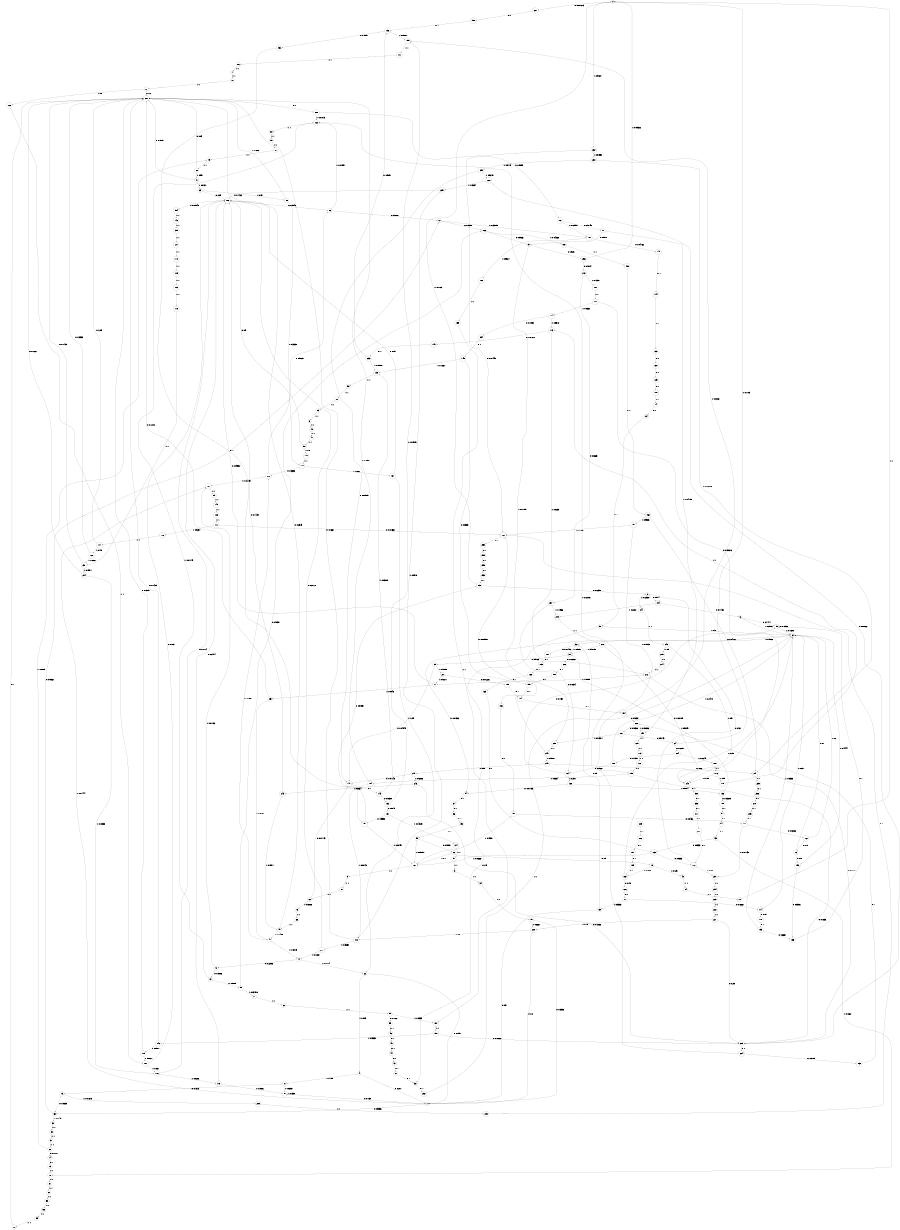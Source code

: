 digraph "ch3_face_grouped_diff_L17" {
size = "6,8.5";
ratio = "fill";
node [shape = circle];
node [fontsize = 24];
edge [fontsize = 24];
0 -> 227 [label = "0: 0.007273  "];
0 -> 232 [label = "1: 0.9927   "];
1 -> 63 [label = "0: 0.9856   "];
1 -> 121 [label = "1: 0.01444  "];
2 -> 134 [label = "0: 0.974    "];
2 -> 244 [label = "1: 0.02597  "];
3 -> 19 [label = "1: 1        "];
4 -> 1 [label = "0: 0.201    "];
4 -> 21 [label = "1: 0.799    "];
5 -> 256 [label = "0: 0.928    "];
5 -> 250 [label = "1: 0.07199  "];
6 -> 99 [label = "0: 0.7414   "];
6 -> 52 [label = "1: 0.2586   "];
7 -> 78 [label = "1: 1        "];
8 -> 84 [label = "1: 1        "];
9 -> 87 [label = "1: 1        "];
10 -> 0 [label = "1: 1        "];
11 -> 5 [label = "0: 0.958    "];
11 -> 251 [label = "1: 0.04199  "];
12 -> 166 [label = "0: 0.9608   "];
12 -> 187 [label = "1: 0.03915  "];
13 -> 95 [label = "0: 0.9885   "];
13 -> 122 [label = "1: 0.01149  "];
14 -> 73 [label = "0: 1        "];
15 -> 63 [label = "0: 0.9839   "];
15 -> 208 [label = "1: 0.01613  "];
16 -> 156 [label = "0: 0.9      "];
16 -> 52 [label = "1: 0.1      "];
17 -> 114 [label = "0: 0.6667   "];
17 -> 69 [label = "1: 0.3333   "];
18 -> 169 [label = "0: 0.875    "];
18 -> 43 [label = "1: 0.125    "];
19 -> 48 [label = "1: 1        "];
20 -> 185 [label = "0: 0.07226  "];
20 -> 77 [label = "1: 0.9277   "];
21 -> 15 [label = "0: 0.1615   "];
21 -> 51 [label = "1: 0.8385   "];
22 -> 1 [label = "0: 0.195    "];
22 -> 4 [label = "1: 0.805    "];
23 -> 186 [label = "0: 0.25     "];
23 -> 98 [label = "1: 0.75     "];
24 -> 204 [label = "0: 0.8297   "];
24 -> 0 [label = "1: 0.1703   "];
25 -> 26 [label = "0: 0.9091   "];
25 -> 161 [label = "1: 0.09091  "];
26 -> 18 [label = "0: 0.9      "];
26 -> 161 [label = "1: 0.1      "];
27 -> 38 [label = "0: 1        "];
28 -> 14 [label = "0: 0.1111   "];
28 -> 79 [label = "1: 0.8889   "];
29 -> 147 [label = "0: 0.04949  "];
29 -> 20 [label = "1: 0.9505   "];
30 -> 226 [label = "0: 0.02367  "];
30 -> 29 [label = "1: 0.9763   "];
31 -> 28 [label = "1: 1        "];
32 -> 107 [label = "0: 0.01486  "];
32 -> 30 [label = "1: 0.9851   "];
33 -> 31 [label = "1: 1        "];
34 -> 10 [label = "1: 1        "];
35 -> 25 [label = "0: 1        "];
36 -> 35 [label = "0: 1        "];
37 -> 36 [label = "0: 1        "];
38 -> 252 [label = "0: 1        "];
39 -> 80 [label = "1: 1        "];
40 -> 202 [label = "0: 0.1981   "];
40 -> 47 [label = "1: 0.8019   "];
41 -> 201 [label = "0: 0.1579   "];
41 -> 23 [label = "1: 0.8421   "];
42 -> 27 [label = "0: 1        "];
43 -> 34 [label = "1: 1        "];
44 -> 42 [label = "0: 1        "];
45 -> 44 [label = "0: 1        "];
46 -> 45 [label = "0: 1        "];
47 -> 72 [label = "0: 0.2286   "];
47 -> 22 [label = "1: 0.7714   "];
48 -> 50 [label = "1: 1        "];
49 -> 201 [label = "0: 0.2515   "];
49 -> 40 [label = "1: 0.7485   "];
50 -> 186 [label = "0: 0.5      "];
50 -> 179 [label = "1: 0.5      "];
51 -> 1 [label = "0: 0.165    "];
51 -> 51 [label = "1: 0.835    "];
52 -> 54 [label = "0: 0.01322  "];
52 -> 32 [label = "1: 0.9868   "];
53 -> 33 [label = "1: 1        "];
54 -> 37 [label = "0: 1        "];
55 -> 46 [label = "0: 1        "];
56 -> 39 [label = "1: 1        "];
57 -> 38 [label = "0: 0.5      "];
57 -> 52 [label = "1: 0.5      "];
58 -> 56 [label = "1: 1        "];
59 -> 55 [label = "0: 0.1667   "];
59 -> 157 [label = "1: 0.8333   "];
60 -> 58 [label = "1: 1        "];
61 -> 60 [label = "1: 1        "];
62 -> 59 [label = "1: 1        "];
63 -> 12 [label = "0: 0.9852   "];
63 -> 53 [label = "1: 0.0148   "];
64 -> 57 [label = "0: 1        "];
65 -> 201 [label = "0: 0.1213   "];
65 -> 40 [label = "1: 0.8787   "];
66 -> 49 [label = "1: 1        "];
67 -> 201 [label = "0: 0.2      "];
67 -> 102 [label = "1: 0.8      "];
68 -> 201 [label = "0: 0.05     "];
68 -> 41 [label = "1: 0.95     "];
69 -> 1 [label = "0: 0.5      "];
69 -> 32 [label = "1: 0.5      "];
70 -> 61 [label = "1: 1        "];
71 -> 62 [label = "1: 1        "];
72 -> 13 [label = "0: 0.9886   "];
72 -> 121 [label = "1: 0.01136  "];
73 -> 70 [label = "1: 1        "];
74 -> 64 [label = "0: 1        "];
75 -> 1 [label = "0: 0.3333   "];
75 -> 220 [label = "1: 0.6667   "];
76 -> 66 [label = "1: 1        "];
77 -> 186 [label = "0: 0.09567  "];
77 -> 65 [label = "1: 0.9043   "];
78 -> 67 [label = "1: 1        "];
79 -> 68 [label = "1: 1        "];
80 -> 201 [label = "0: 1        "];
81 -> 79 [label = "1: 1        "];
82 -> 147 [label = "0: 0.07143  "];
82 -> 76 [label = "1: 0.9286   "];
83 -> 3 [label = "1: 1        "];
84 -> 75 [label = "1: 1        "];
85 -> 81 [label = "1: 1        "];
86 -> 7 [label = "1: 1        "];
87 -> 82 [label = "1: 1        "];
88 -> 83 [label = "1: 1        "];
89 -> 140 [label = "1: 1        "];
90 -> 85 [label = "1: 1        "];
91 -> 8 [label = "1: 1        "];
92 -> 88 [label = "1: 1        "];
93 -> 163 [label = "0: 0.8333   "];
93 -> 70 [label = "1: 0.1667   "];
94 -> 93 [label = "0: 1        "];
95 -> 166 [label = "0: 0.9651   "];
95 -> 71 [label = "1: 0.03488  "];
96 -> 12 [label = "0: 0.9801   "];
96 -> 122 [label = "1: 0.01991  "];
97 -> 94 [label = "0: 1        "];
98 -> 201 [label = "0: 0.6667   "];
98 -> 178 [label = "1: 0.3333   "];
99 -> 99 [label = "0: 0.8392   "];
99 -> 52 [label = "1: 0.1608   "];
100 -> 74 [label = "0: 1        "];
101 -> 186 [label = "0: 0.169    "];
101 -> 116 [label = "1: 0.831    "];
102 -> 101 [label = "1: 1        "];
103 -> 118 [label = "1: 1        "];
104 -> 201 [label = "0: 0.1957   "];
104 -> 218 [label = "1: 0.8043   "];
105 -> 103 [label = "1: 1        "];
106 -> 117 [label = "1: 1        "];
107 -> 183 [label = "0: 1        "];
108 -> 97 [label = "0: 1        "];
109 -> 265 [label = "0: 0.1636   "];
109 -> 104 [label = "1: 0.8364   "];
110 -> 105 [label = "1: 1        "];
111 -> 260 [label = "0: 0.07692  "];
111 -> 106 [label = "1: 0.9231   "];
112 -> 109 [label = "1: 1        "];
113 -> 112 [label = "1: 1        "];
114 -> 170 [label = "0: 0.75     "];
114 -> 52 [label = "1: 0.25     "];
115 -> 186 [label = "0: 0.2414   "];
115 -> 51 [label = "1: 0.7586   "];
116 -> 186 [label = "0: 0.1714   "];
116 -> 115 [label = "1: 0.8286   "];
117 -> 201 [label = "0: 0.25     "];
117 -> 120 [label = "1: 0.75     "];
118 -> 231 [label = "1: 1        "];
119 -> 201 [label = "0: 0.1389   "];
119 -> 101 [label = "1: 0.8611   "];
120 -> 201 [label = "0: 0.3333   "];
120 -> 231 [label = "1: 0.6667   "];
121 -> 89 [label = "1: 1        "];
122 -> 90 [label = "1: 1        "];
123 -> 92 [label = "1: 1        "];
124 -> 91 [label = "1: 1        "];
125 -> 100 [label = "0: 1        "];
126 -> 17 [label = "0: 1        "];
127 -> 110 [label = "1: 1        "];
128 -> 111 [label = "1: 1        "];
129 -> 113 [label = "1: 1        "];
130 -> 125 [label = "0: 1        "];
131 -> 191 [label = "0: 0.9538   "];
131 -> 124 [label = "1: 0.04615  "];
132 -> 131 [label = "0: 0.9848   "];
132 -> 155 [label = "1: 0.01515  "];
133 -> 130 [label = "0: 1        "];
134 -> 6 [label = "0: 0.7733   "];
134 -> 219 [label = "1: 0.2267   "];
135 -> 99 [label = "0: 1        "];
136 -> 108 [label = "0: 0.03509  "];
136 -> 30 [label = "1: 0.9649   "];
137 -> 186 [label = "0: 0.75     "];
137 -> 22 [label = "1: 0.25     "];
138 -> 54 [label = "0: 0.01156  "];
138 -> 136 [label = "1: 0.9884   "];
139 -> 127 [label = "1: 1        "];
140 -> 128 [label = "1: 1        "];
141 -> 86 [label = "1: 1        "];
142 -> 139 [label = "1: 1        "];
143 -> 132 [label = "0: 0.9699   "];
143 -> 123 [label = "1: 0.03008  "];
144 -> 133 [label = "0: 1        "];
145 -> 195 [label = "0: 0.8333   "];
145 -> 123 [label = "1: 0.1667   "];
146 -> 201 [label = "0: 0.1429   "];
146 -> 119 [label = "1: 0.8571   "];
147 -> 143 [label = "0: 1        "];
148 -> 144 [label = "0: 1        "];
149 -> 233 [label = "0: 1        "];
150 -> 265 [label = "0: 0.06667  "];
150 -> 146 [label = "1: 0.9333   "];
151 -> 260 [label = "0: 0.1087   "];
151 -> 109 [label = "1: 0.8913   "];
152 -> 241 [label = "0: 0.04167  "];
152 -> 151 [label = "1: 0.9583   "];
153 -> 135 [label = "0: 0.6667   "];
153 -> 52 [label = "1: 0.3333   "];
154 -> 142 [label = "1: 1        "];
155 -> 141 [label = "1: 1        "];
156 -> 135 [label = "0: 0.5556   "];
156 -> 52 [label = "1: 0.4444   "];
157 -> 150 [label = "1: 1        "];
158 -> 152 [label = "1: 1        "];
159 -> 157 [label = "1: 1        "];
160 -> 158 [label = "1: 1        "];
161 -> 9 [label = "1: 1        "];
162 -> 16 [label = "0: 0.8      "];
162 -> 52 [label = "1: 0.2      "];
163 -> 172 [label = "0: 0.9333   "];
163 -> 161 [label = "1: 0.06667  "];
164 -> 99 [label = "0: 0.769    "];
164 -> 138 [label = "1: 0.231    "];
165 -> 163 [label = "0: 1        "];
166 -> 5 [label = "0: 0.9563   "];
166 -> 160 [label = "1: 0.04368  "];
167 -> 11 [label = "0: 0.9745   "];
167 -> 187 [label = "1: 0.02551  "];
168 -> 165 [label = "0: 1        "];
169 -> 126 [label = "0: 0.75     "];
169 -> 52 [label = "1: 0.25     "];
170 -> 153 [label = "0: 1        "];
171 -> 162 [label = "0: 0.9286   "];
171 -> 257 [label = "1: 0.07143  "];
172 -> 2 [label = "0: 0.92     "];
172 -> 257 [label = "1: 0.08     "];
173 -> 149 [label = "0: 0.07612  "];
173 -> 212 [label = "1: 0.9239   "];
174 -> 234 [label = "0: 0.0458   "];
174 -> 173 [label = "1: 0.9542   "];
175 -> 173 [label = "1: 1        "];
176 -> 240 [label = "0: 0.05     "];
176 -> 175 [label = "1: 0.95     "];
177 -> 240 [label = "0: 0.03676  "];
177 -> 174 [label = "1: 0.9632   "];
178 -> 202 [label = "0: 0.3333   "];
178 -> 137 [label = "1: 0.6667   "];
179 -> 178 [label = "1: 1        "];
180 -> 176 [label = "1: 1        "];
181 -> 177 [label = "1: 1        "];
182 -> 159 [label = "1: 1        "];
183 -> 168 [label = "0: 1        "];
184 -> 194 [label = "0: 1        "];
185 -> 184 [label = "0: 1        "];
186 -> 96 [label = "0: 0.9946   "];
186 -> 154 [label = "1: 0.00545  "];
187 -> 148 [label = "0: 0.04762  "];
187 -> 182 [label = "1: 0.9524   "];
188 -> 164 [label = "0: 0.7522   "];
188 -> 52 [label = "1: 0.2478   "];
189 -> 169 [label = "0: 1        "];
190 -> 171 [label = "0: 0.8462   "];
190 -> 161 [label = "1: 0.1538   "];
191 -> 213 [label = "0: 0.9155   "];
191 -> 161 [label = "1: 0.08451  "];
192 -> 190 [label = "0: 1        "];
193 -> 191 [label = "0: 1        "];
194 -> 262 [label = "0: 0.9697   "];
194 -> 155 [label = "1: 0.0303   "];
195 -> 192 [label = "0: 1        "];
196 -> 193 [label = "0: 0.9091   "];
196 -> 155 [label = "1: 0.09091  "];
197 -> 189 [label = "0: 1        "];
198 -> 195 [label = "0: 1        "];
199 -> 196 [label = "0: 1        "];
200 -> 167 [label = "0: 0.9899   "];
200 -> 122 [label = "1: 0.01013  "];
201 -> 200 [label = "0: 1        "];
202 -> 96 [label = "0: 0.9825   "];
202 -> 121 [label = "1: 0.01754  "];
203 -> 260 [label = "0: 1        "];
204 -> 188 [label = "0: 0.7351   "];
204 -> 180 [label = "1: 0.2649   "];
205 -> 171 [label = "0: 1        "];
206 -> 197 [label = "0: 1        "];
207 -> 172 [label = "0: 1        "];
208 -> 203 [label = "1: 1        "];
209 -> 206 [label = "0: 1        "];
210 -> 205 [label = "0: 1        "];
211 -> 207 [label = "0: 1        "];
212 -> 265 [label = "0: 0.1111   "];
212 -> 77 [label = "1: 0.8889   "];
213 -> 2 [label = "0: 0.8235   "];
213 -> 0 [label = "1: 0.1765   "];
214 -> 212 [label = "1: 1        "];
215 -> 214 [label = "1: 1        "];
216 -> 240 [label = "0: 0.02105  "];
216 -> 30 [label = "1: 0.9789   "];
217 -> 186 [label = "0: 0.2712   "];
217 -> 47 [label = "1: 0.7288   "];
218 -> 201 [label = "0: 0.1631   "];
218 -> 217 [label = "1: 0.8369   "];
219 -> 216 [label = "1: 1        "];
220 -> 1 [label = "0: 0.2      "];
220 -> 218 [label = "1: 0.8      "];
221 -> 265 [label = "0: 0.25     "];
221 -> 220 [label = "1: 0.75     "];
222 -> 221 [label = "1: 1        "];
223 -> 222 [label = "1: 1        "];
224 -> 201 [label = "0: 0.1667   "];
224 -> 116 [label = "1: 0.8333   "];
225 -> 186 [label = "0: 0.1422   "];
225 -> 218 [label = "1: 0.8578   "];
226 -> 198 [label = "0: 1        "];
227 -> 199 [label = "0: 1        "];
228 -> 265 [label = "0: 0.07661  "];
228 -> 225 [label = "1: 0.9234   "];
229 -> 147 [label = "0: 0.07519  "];
229 -> 228 [label = "1: 0.9248   "];
230 -> 241 [label = "0: 0.02206  "];
230 -> 229 [label = "1: 0.9779   "];
231 -> 201 [label = "0: 0.1429   "];
231 -> 224 [label = "1: 0.8571   "];
232 -> 260 [label = "0: 0.01449  "];
232 -> 230 [label = "1: 0.9855   "];
233 -> 196 [label = "0: 0.9091   "];
233 -> 123 [label = "1: 0.09091  "];
234 -> 145 [label = "0: 1        "];
235 -> 211 [label = "0: 1        "];
236 -> 210 [label = "0: 1        "];
237 -> 164 [label = "0: 0.8034   "];
237 -> 219 [label = "1: 0.1966   "];
238 -> 235 [label = "0: 1        "];
239 -> 236 [label = "0: 1        "];
240 -> 238 [label = "0: 1        "];
241 -> 239 [label = "0: 1        "];
242 -> 237 [label = "0: 0.8663   "];
242 -> 181 [label = "1: 0.1337   "];
243 -> 240 [label = "0: 0.5      "];
243 -> 215 [label = "1: 0.5      "];
244 -> 243 [label = "1: 1        "];
245 -> 186 [label = "0: 0.1429   "];
245 -> 49 [label = "1: 0.8571   "];
246 -> 265 [label = "0: 0.1366   "];
246 -> 245 [label = "1: 0.8634   "];
247 -> 147 [label = "0: 0.07143  "];
247 -> 246 [label = "1: 0.9286   "];
248 -> 241 [label = "0: 0.02     "];
248 -> 247 [label = "1: 0.98     "];
249 -> 260 [label = "0: 0.009901  "];
249 -> 248 [label = "1: 0.9901   "];
250 -> 249 [label = "1: 1        "];
251 -> 129 [label = "1: 1        "];
252 -> 52 [label = "1: 1        "];
253 -> 213 [label = "0: 1        "];
254 -> 223 [label = "1: 1        "];
255 -> 253 [label = "0: 1        "];
256 -> 242 [label = "0: 0.9047   "];
256 -> 0 [label = "1: 0.09532  "];
257 -> 254 [label = "1: 1        "];
258 -> 255 [label = "0: 1        "];
259 -> 258 [label = "0: 1        "];
260 -> 259 [label = "0: 1        "];
261 -> 24 [label = "0: 0.9143   "];
261 -> 250 [label = "1: 0.08571  "];
262 -> 261 [label = "0: 0.9636   "];
262 -> 251 [label = "1: 0.03636  "];
263 -> 262 [label = "0: 1        "];
264 -> 263 [label = "0: 0.9785   "];
264 -> 122 [label = "1: 0.02151  "];
265 -> 264 [label = "0: 1        "];
}